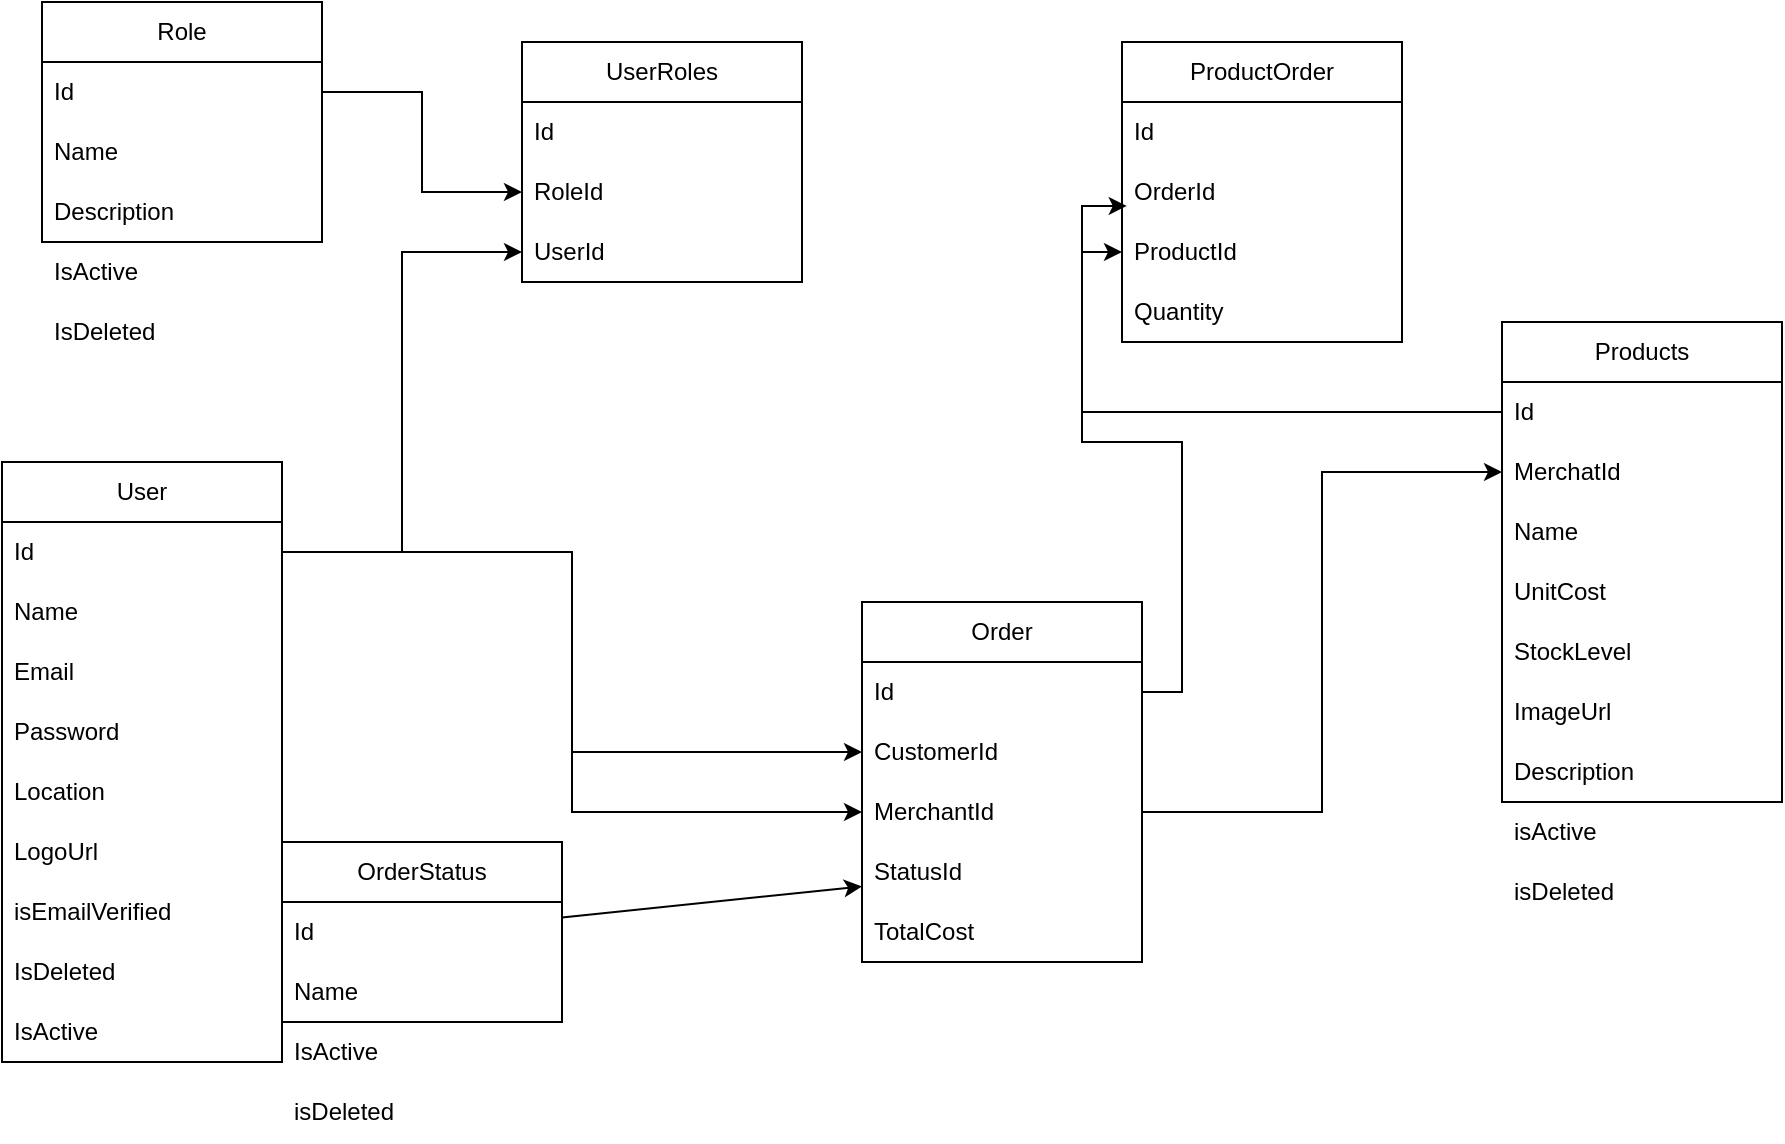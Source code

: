 <mxfile>
    <diagram name="Page-1" id="H7cq9j5dazQBrOLnCZrt">
        <mxGraphModel dx="1578" dy="1552" grid="1" gridSize="10" guides="1" tooltips="1" connect="1" arrows="1" fold="1" page="1" pageScale="1" pageWidth="850" pageHeight="1100" math="0" shadow="0">
            <root>
                <mxCell id="0"/>
                <mxCell id="1" parent="0"/>
                <mxCell id="MdQLU8iU2iNPhBQAKTDL-1" value="User" style="swimlane;fontStyle=0;childLayout=stackLayout;horizontal=1;startSize=30;horizontalStack=0;resizeParent=1;resizeParentMax=0;resizeLast=0;collapsible=1;marginBottom=0;whiteSpace=wrap;html=1;" parent="1" vertex="1">
                    <mxGeometry x="-100" y="-20" width="140" height="300" as="geometry"/>
                </mxCell>
                <mxCell id="MdQLU8iU2iNPhBQAKTDL-2" value="Id" style="text;strokeColor=none;fillColor=none;align=left;verticalAlign=middle;spacingLeft=4;spacingRight=4;overflow=hidden;points=[[0,0.5],[1,0.5]];portConstraint=eastwest;rotatable=0;whiteSpace=wrap;html=1;" parent="MdQLU8iU2iNPhBQAKTDL-1" vertex="1">
                    <mxGeometry y="30" width="140" height="30" as="geometry"/>
                </mxCell>
                <mxCell id="MdQLU8iU2iNPhBQAKTDL-3" value="Name" style="text;strokeColor=none;fillColor=none;align=left;verticalAlign=middle;spacingLeft=4;spacingRight=4;overflow=hidden;points=[[0,0.5],[1,0.5]];portConstraint=eastwest;rotatable=0;whiteSpace=wrap;html=1;" parent="MdQLU8iU2iNPhBQAKTDL-1" vertex="1">
                    <mxGeometry y="60" width="140" height="30" as="geometry"/>
                </mxCell>
                <mxCell id="MdQLU8iU2iNPhBQAKTDL-36" value="Email" style="text;strokeColor=none;fillColor=none;align=left;verticalAlign=middle;spacingLeft=4;spacingRight=4;overflow=hidden;points=[[0,0.5],[1,0.5]];portConstraint=eastwest;rotatable=0;whiteSpace=wrap;html=1;" parent="MdQLU8iU2iNPhBQAKTDL-1" vertex="1">
                    <mxGeometry y="90" width="140" height="30" as="geometry"/>
                </mxCell>
                <mxCell id="MdQLU8iU2iNPhBQAKTDL-37" value="Password" style="text;strokeColor=none;fillColor=none;align=left;verticalAlign=middle;spacingLeft=4;spacingRight=4;overflow=hidden;points=[[0,0.5],[1,0.5]];portConstraint=eastwest;rotatable=0;whiteSpace=wrap;html=1;" parent="MdQLU8iU2iNPhBQAKTDL-1" vertex="1">
                    <mxGeometry y="120" width="140" height="30" as="geometry"/>
                </mxCell>
                <mxCell id="MdQLU8iU2iNPhBQAKTDL-4" value="Location" style="text;strokeColor=none;fillColor=none;align=left;verticalAlign=middle;spacingLeft=4;spacingRight=4;overflow=hidden;points=[[0,0.5],[1,0.5]];portConstraint=eastwest;rotatable=0;whiteSpace=wrap;html=1;" parent="MdQLU8iU2iNPhBQAKTDL-1" vertex="1">
                    <mxGeometry y="150" width="140" height="30" as="geometry"/>
                </mxCell>
                <mxCell id="MdQLU8iU2iNPhBQAKTDL-38" value="LogoUrl" style="text;strokeColor=none;fillColor=none;align=left;verticalAlign=middle;spacingLeft=4;spacingRight=4;overflow=hidden;points=[[0,0.5],[1,0.5]];portConstraint=eastwest;rotatable=0;whiteSpace=wrap;html=1;" parent="MdQLU8iU2iNPhBQAKTDL-1" vertex="1">
                    <mxGeometry y="180" width="140" height="30" as="geometry"/>
                </mxCell>
                <mxCell id="12" value="isEmailVerified" style="text;strokeColor=none;fillColor=none;align=left;verticalAlign=middle;spacingLeft=4;spacingRight=4;overflow=hidden;points=[[0,0.5],[1,0.5]];portConstraint=eastwest;rotatable=0;whiteSpace=wrap;html=1;" parent="MdQLU8iU2iNPhBQAKTDL-1" vertex="1">
                    <mxGeometry y="210" width="140" height="30" as="geometry"/>
                </mxCell>
                <mxCell id="21" value="IsDeleted" style="text;strokeColor=none;fillColor=none;align=left;verticalAlign=middle;spacingLeft=4;spacingRight=4;overflow=hidden;points=[[0,0.5],[1,0.5]];portConstraint=eastwest;rotatable=0;whiteSpace=wrap;html=1;" parent="MdQLU8iU2iNPhBQAKTDL-1" vertex="1">
                    <mxGeometry y="240" width="140" height="30" as="geometry"/>
                </mxCell>
                <mxCell id="28" value="IsActive" style="text;strokeColor=none;fillColor=none;align=left;verticalAlign=middle;spacingLeft=4;spacingRight=4;overflow=hidden;points=[[0,0.5],[1,0.5]];portConstraint=eastwest;rotatable=0;whiteSpace=wrap;html=1;" vertex="1" parent="MdQLU8iU2iNPhBQAKTDL-1">
                    <mxGeometry y="270" width="140" height="30" as="geometry"/>
                </mxCell>
                <mxCell id="MdQLU8iU2iNPhBQAKTDL-6" value="Products" style="swimlane;fontStyle=0;childLayout=stackLayout;horizontal=1;startSize=30;horizontalStack=0;resizeParent=1;resizeParentMax=0;resizeLast=0;collapsible=1;marginBottom=0;whiteSpace=wrap;html=1;" parent="1" vertex="1">
                    <mxGeometry x="650" y="-90" width="140" height="240" as="geometry"/>
                </mxCell>
                <mxCell id="MdQLU8iU2iNPhBQAKTDL-7" value="Id" style="text;strokeColor=none;fillColor=none;align=left;verticalAlign=middle;spacingLeft=4;spacingRight=4;overflow=hidden;points=[[0,0.5],[1,0.5]];portConstraint=eastwest;rotatable=0;whiteSpace=wrap;html=1;" parent="MdQLU8iU2iNPhBQAKTDL-6" vertex="1">
                    <mxGeometry y="30" width="140" height="30" as="geometry"/>
                </mxCell>
                <mxCell id="MdQLU8iU2iNPhBQAKTDL-8" value="MerchatId" style="text;strokeColor=none;fillColor=none;align=left;verticalAlign=middle;spacingLeft=4;spacingRight=4;overflow=hidden;points=[[0,0.5],[1,0.5]];portConstraint=eastwest;rotatable=0;whiteSpace=wrap;html=1;" parent="MdQLU8iU2iNPhBQAKTDL-6" vertex="1">
                    <mxGeometry y="60" width="140" height="30" as="geometry"/>
                </mxCell>
                <mxCell id="MdQLU8iU2iNPhBQAKTDL-9" value="Name" style="text;strokeColor=none;fillColor=none;align=left;verticalAlign=middle;spacingLeft=4;spacingRight=4;overflow=hidden;points=[[0,0.5],[1,0.5]];portConstraint=eastwest;rotatable=0;whiteSpace=wrap;html=1;" parent="MdQLU8iU2iNPhBQAKTDL-6" vertex="1">
                    <mxGeometry y="90" width="140" height="30" as="geometry"/>
                </mxCell>
                <mxCell id="MdQLU8iU2iNPhBQAKTDL-10" value="UnitCost" style="text;strokeColor=none;fillColor=none;align=left;verticalAlign=middle;spacingLeft=4;spacingRight=4;overflow=hidden;points=[[0,0.5],[1,0.5]];portConstraint=eastwest;rotatable=0;whiteSpace=wrap;html=1;" parent="MdQLU8iU2iNPhBQAKTDL-6" vertex="1">
                    <mxGeometry y="120" width="140" height="30" as="geometry"/>
                </mxCell>
                <mxCell id="MdQLU8iU2iNPhBQAKTDL-11" value="StockLevel" style="text;strokeColor=none;fillColor=none;align=left;verticalAlign=middle;spacingLeft=4;spacingRight=4;overflow=hidden;points=[[0,0.5],[1,0.5]];portConstraint=eastwest;rotatable=0;whiteSpace=wrap;html=1;" parent="MdQLU8iU2iNPhBQAKTDL-6" vertex="1">
                    <mxGeometry y="150" width="140" height="30" as="geometry"/>
                </mxCell>
                <mxCell id="MdQLU8iU2iNPhBQAKTDL-12" value="ImageUrl" style="text;strokeColor=none;fillColor=none;align=left;verticalAlign=middle;spacingLeft=4;spacingRight=4;overflow=hidden;points=[[0,0.5],[1,0.5]];portConstraint=eastwest;rotatable=0;whiteSpace=wrap;html=1;" parent="MdQLU8iU2iNPhBQAKTDL-6" vertex="1">
                    <mxGeometry y="180" width="140" height="30" as="geometry"/>
                </mxCell>
                <mxCell id="MdQLU8iU2iNPhBQAKTDL-33" value="Description" style="text;strokeColor=none;fillColor=none;align=left;verticalAlign=middle;spacingLeft=4;spacingRight=4;overflow=hidden;points=[[0,0.5],[1,0.5]];portConstraint=eastwest;rotatable=0;whiteSpace=wrap;html=1;" parent="MdQLU8iU2iNPhBQAKTDL-6" vertex="1">
                    <mxGeometry y="210" width="140" height="30" as="geometry"/>
                </mxCell>
                <mxCell id="26" value="isActive" style="text;strokeColor=none;fillColor=none;align=left;verticalAlign=middle;spacingLeft=4;spacingRight=4;overflow=hidden;points=[[0,0.5],[1,0.5]];portConstraint=eastwest;rotatable=0;whiteSpace=wrap;html=1;" parent="MdQLU8iU2iNPhBQAKTDL-6" vertex="1">
                    <mxGeometry y="240" width="140" height="30" as="geometry"/>
                </mxCell>
                <mxCell id="27" value="isDeleted" style="text;strokeColor=none;fillColor=none;align=left;verticalAlign=middle;spacingLeft=4;spacingRight=4;overflow=hidden;points=[[0,0.5],[1,0.5]];portConstraint=eastwest;rotatable=0;whiteSpace=wrap;html=1;" parent="MdQLU8iU2iNPhBQAKTDL-6" vertex="1">
                    <mxGeometry y="270" width="140" height="30" as="geometry"/>
                </mxCell>
                <mxCell id="MdQLU8iU2iNPhBQAKTDL-13" value="Order" style="swimlane;fontStyle=0;childLayout=stackLayout;horizontal=1;startSize=30;horizontalStack=0;resizeParent=1;resizeParentMax=0;resizeLast=0;collapsible=1;marginBottom=0;whiteSpace=wrap;html=1;" parent="1" vertex="1">
                    <mxGeometry x="330" y="50" width="140" height="180" as="geometry"/>
                </mxCell>
                <mxCell id="MdQLU8iU2iNPhBQAKTDL-14" value="Id" style="text;strokeColor=none;fillColor=none;align=left;verticalAlign=middle;spacingLeft=4;spacingRight=4;overflow=hidden;points=[[0,0.5],[1,0.5]];portConstraint=eastwest;rotatable=0;whiteSpace=wrap;html=1;" parent="MdQLU8iU2iNPhBQAKTDL-13" vertex="1">
                    <mxGeometry y="30" width="140" height="30" as="geometry"/>
                </mxCell>
                <mxCell id="MdQLU8iU2iNPhBQAKTDL-15" value="CustomerId" style="text;strokeColor=none;fillColor=none;align=left;verticalAlign=middle;spacingLeft=4;spacingRight=4;overflow=hidden;points=[[0,0.5],[1,0.5]];portConstraint=eastwest;rotatable=0;whiteSpace=wrap;html=1;" parent="MdQLU8iU2iNPhBQAKTDL-13" vertex="1">
                    <mxGeometry y="60" width="140" height="30" as="geometry"/>
                </mxCell>
                <mxCell id="MdQLU8iU2iNPhBQAKTDL-16" value="MerchantId" style="text;strokeColor=none;fillColor=none;align=left;verticalAlign=middle;spacingLeft=4;spacingRight=4;overflow=hidden;points=[[0,0.5],[1,0.5]];portConstraint=eastwest;rotatable=0;whiteSpace=wrap;html=1;" parent="MdQLU8iU2iNPhBQAKTDL-13" vertex="1">
                    <mxGeometry y="90" width="140" height="30" as="geometry"/>
                </mxCell>
                <mxCell id="MdQLU8iU2iNPhBQAKTDL-34" value="StatusId" style="text;strokeColor=none;fillColor=none;align=left;verticalAlign=middle;spacingLeft=4;spacingRight=4;overflow=hidden;points=[[0,0.5],[1,0.5]];portConstraint=eastwest;rotatable=0;whiteSpace=wrap;html=1;" parent="MdQLU8iU2iNPhBQAKTDL-13" vertex="1">
                    <mxGeometry y="120" width="140" height="30" as="geometry"/>
                </mxCell>
                <mxCell id="MdQLU8iU2iNPhBQAKTDL-35" value="TotalCost" style="text;strokeColor=none;fillColor=none;align=left;verticalAlign=middle;spacingLeft=4;spacingRight=4;overflow=hidden;points=[[0,0.5],[1,0.5]];portConstraint=eastwest;rotatable=0;whiteSpace=wrap;html=1;" parent="MdQLU8iU2iNPhBQAKTDL-13" vertex="1">
                    <mxGeometry y="150" width="140" height="30" as="geometry"/>
                </mxCell>
                <mxCell id="MdQLU8iU2iNPhBQAKTDL-18" value="ProductOrder" style="swimlane;fontStyle=0;childLayout=stackLayout;horizontal=1;startSize=30;horizontalStack=0;resizeParent=1;resizeParentMax=0;resizeLast=0;collapsible=1;marginBottom=0;whiteSpace=wrap;html=1;" parent="1" vertex="1">
                    <mxGeometry x="460" y="-230" width="140" height="150" as="geometry"/>
                </mxCell>
                <mxCell id="MdQLU8iU2iNPhBQAKTDL-19" value="Id" style="text;strokeColor=none;fillColor=none;align=left;verticalAlign=middle;spacingLeft=4;spacingRight=4;overflow=hidden;points=[[0,0.5],[1,0.5]];portConstraint=eastwest;rotatable=0;whiteSpace=wrap;html=1;" parent="MdQLU8iU2iNPhBQAKTDL-18" vertex="1">
                    <mxGeometry y="30" width="140" height="30" as="geometry"/>
                </mxCell>
                <mxCell id="MdQLU8iU2iNPhBQAKTDL-20" value="OrderId" style="text;strokeColor=none;fillColor=none;align=left;verticalAlign=middle;spacingLeft=4;spacingRight=4;overflow=hidden;points=[[0,0.5],[1,0.5]];portConstraint=eastwest;rotatable=0;whiteSpace=wrap;html=1;" parent="MdQLU8iU2iNPhBQAKTDL-18" vertex="1">
                    <mxGeometry y="60" width="140" height="30" as="geometry"/>
                </mxCell>
                <mxCell id="MdQLU8iU2iNPhBQAKTDL-21" value="ProductId" style="text;strokeColor=none;fillColor=none;align=left;verticalAlign=middle;spacingLeft=4;spacingRight=4;overflow=hidden;points=[[0,0.5],[1,0.5]];portConstraint=eastwest;rotatable=0;whiteSpace=wrap;html=1;" parent="MdQLU8iU2iNPhBQAKTDL-18" vertex="1">
                    <mxGeometry y="90" width="140" height="30" as="geometry"/>
                </mxCell>
                <mxCell id="MdQLU8iU2iNPhBQAKTDL-22" value="Quantity" style="text;strokeColor=none;fillColor=none;align=left;verticalAlign=middle;spacingLeft=4;spacingRight=4;overflow=hidden;points=[[0,0.5],[1,0.5]];portConstraint=eastwest;rotatable=0;whiteSpace=wrap;html=1;" parent="MdQLU8iU2iNPhBQAKTDL-18" vertex="1">
                    <mxGeometry y="120" width="140" height="30" as="geometry"/>
                </mxCell>
                <mxCell id="MdQLU8iU2iNPhBQAKTDL-23" style="edgeStyle=orthogonalEdgeStyle;rounded=0;orthogonalLoop=1;jettySize=auto;html=1;entryX=0.017;entryY=0.733;entryDx=0;entryDy=0;entryPerimeter=0;" parent="1" source="MdQLU8iU2iNPhBQAKTDL-14" target="MdQLU8iU2iNPhBQAKTDL-20" edge="1">
                    <mxGeometry relative="1" as="geometry"/>
                </mxCell>
                <mxCell id="MdQLU8iU2iNPhBQAKTDL-25" style="edgeStyle=orthogonalEdgeStyle;rounded=0;orthogonalLoop=1;jettySize=auto;html=1;entryX=0;entryY=0.5;entryDx=0;entryDy=0;" parent="1" source="MdQLU8iU2iNPhBQAKTDL-7" target="MdQLU8iU2iNPhBQAKTDL-21" edge="1">
                    <mxGeometry relative="1" as="geometry"/>
                </mxCell>
                <mxCell id="MdQLU8iU2iNPhBQAKTDL-32" style="edgeStyle=orthogonalEdgeStyle;rounded=0;orthogonalLoop=1;jettySize=auto;html=1;entryX=0;entryY=0.5;entryDx=0;entryDy=0;" parent="1" source="MdQLU8iU2iNPhBQAKTDL-16" target="MdQLU8iU2iNPhBQAKTDL-8" edge="1">
                    <mxGeometry relative="1" as="geometry"/>
                </mxCell>
                <mxCell id="MdQLU8iU2iNPhBQAKTDL-39" value="Role" style="swimlane;fontStyle=0;childLayout=stackLayout;horizontal=1;startSize=30;horizontalStack=0;resizeParent=1;resizeParentMax=0;resizeLast=0;collapsible=1;marginBottom=0;whiteSpace=wrap;html=1;" parent="1" vertex="1">
                    <mxGeometry x="-80" y="-250" width="140" height="120" as="geometry"/>
                </mxCell>
                <mxCell id="MdQLU8iU2iNPhBQAKTDL-40" value="Id" style="text;strokeColor=none;fillColor=none;align=left;verticalAlign=middle;spacingLeft=4;spacingRight=4;overflow=hidden;points=[[0,0.5],[1,0.5]];portConstraint=eastwest;rotatable=0;whiteSpace=wrap;html=1;" parent="MdQLU8iU2iNPhBQAKTDL-39" vertex="1">
                    <mxGeometry y="30" width="140" height="30" as="geometry"/>
                </mxCell>
                <mxCell id="MdQLU8iU2iNPhBQAKTDL-41" value="Name" style="text;strokeColor=none;fillColor=none;align=left;verticalAlign=middle;spacingLeft=4;spacingRight=4;overflow=hidden;points=[[0,0.5],[1,0.5]];portConstraint=eastwest;rotatable=0;whiteSpace=wrap;html=1;" parent="MdQLU8iU2iNPhBQAKTDL-39" vertex="1">
                    <mxGeometry y="60" width="140" height="30" as="geometry"/>
                </mxCell>
                <mxCell id="MdQLU8iU2iNPhBQAKTDL-42" value="Description" style="text;strokeColor=none;fillColor=none;align=left;verticalAlign=middle;spacingLeft=4;spacingRight=4;overflow=hidden;points=[[0,0.5],[1,0.5]];portConstraint=eastwest;rotatable=0;whiteSpace=wrap;html=1;" parent="MdQLU8iU2iNPhBQAKTDL-39" vertex="1">
                    <mxGeometry y="90" width="140" height="30" as="geometry"/>
                </mxCell>
                <mxCell id="10" value="IsActive&amp;nbsp;" style="text;strokeColor=none;fillColor=none;align=left;verticalAlign=middle;spacingLeft=4;spacingRight=4;overflow=hidden;points=[[0,0.5],[1,0.5]];portConstraint=eastwest;rotatable=0;whiteSpace=wrap;html=1;" parent="MdQLU8iU2iNPhBQAKTDL-39" vertex="1">
                    <mxGeometry y="120" width="140" height="30" as="geometry"/>
                </mxCell>
                <mxCell id="11" value="IsDeleted" style="text;strokeColor=none;fillColor=none;align=left;verticalAlign=middle;spacingLeft=4;spacingRight=4;overflow=hidden;points=[[0,0.5],[1,0.5]];portConstraint=eastwest;rotatable=0;whiteSpace=wrap;html=1;" parent="MdQLU8iU2iNPhBQAKTDL-39" vertex="1">
                    <mxGeometry y="150" width="140" height="30" as="geometry"/>
                </mxCell>
                <mxCell id="MdQLU8iU2iNPhBQAKTDL-70" value="UserRoles" style="swimlane;fontStyle=0;childLayout=stackLayout;horizontal=1;startSize=30;horizontalStack=0;resizeParent=1;resizeParentMax=0;resizeLast=0;collapsible=1;marginBottom=0;whiteSpace=wrap;html=1;" parent="1" vertex="1">
                    <mxGeometry x="160" y="-230" width="140" height="120" as="geometry"/>
                </mxCell>
                <mxCell id="MdQLU8iU2iNPhBQAKTDL-71" value="Id" style="text;strokeColor=none;fillColor=none;align=left;verticalAlign=middle;spacingLeft=4;spacingRight=4;overflow=hidden;points=[[0,0.5],[1,0.5]];portConstraint=eastwest;rotatable=0;whiteSpace=wrap;html=1;" parent="MdQLU8iU2iNPhBQAKTDL-70" vertex="1">
                    <mxGeometry y="30" width="140" height="30" as="geometry"/>
                </mxCell>
                <mxCell id="MdQLU8iU2iNPhBQAKTDL-72" value="RoleId" style="text;strokeColor=none;fillColor=none;align=left;verticalAlign=middle;spacingLeft=4;spacingRight=4;overflow=hidden;points=[[0,0.5],[1,0.5]];portConstraint=eastwest;rotatable=0;whiteSpace=wrap;html=1;" parent="MdQLU8iU2iNPhBQAKTDL-70" vertex="1">
                    <mxGeometry y="60" width="140" height="30" as="geometry"/>
                </mxCell>
                <mxCell id="MdQLU8iU2iNPhBQAKTDL-73" value="UserId" style="text;strokeColor=none;fillColor=none;align=left;verticalAlign=middle;spacingLeft=4;spacingRight=4;overflow=hidden;points=[[0,0.5],[1,0.5]];portConstraint=eastwest;rotatable=0;whiteSpace=wrap;html=1;" parent="MdQLU8iU2iNPhBQAKTDL-70" vertex="1">
                    <mxGeometry y="90" width="140" height="30" as="geometry"/>
                </mxCell>
                <mxCell id="MdQLU8iU2iNPhBQAKTDL-81" style="edgeStyle=orthogonalEdgeStyle;rounded=0;orthogonalLoop=1;jettySize=auto;html=1;" parent="1" source="MdQLU8iU2iNPhBQAKTDL-40" target="MdQLU8iU2iNPhBQAKTDL-72" edge="1">
                    <mxGeometry relative="1" as="geometry"/>
                </mxCell>
                <mxCell id="MdQLU8iU2iNPhBQAKTDL-87" style="edgeStyle=orthogonalEdgeStyle;rounded=0;orthogonalLoop=1;jettySize=auto;html=1;" parent="1" source="MdQLU8iU2iNPhBQAKTDL-2" target="MdQLU8iU2iNPhBQAKTDL-73" edge="1">
                    <mxGeometry relative="1" as="geometry"/>
                </mxCell>
                <mxCell id="MdQLU8iU2iNPhBQAKTDL-89" style="edgeStyle=orthogonalEdgeStyle;rounded=0;orthogonalLoop=1;jettySize=auto;html=1;entryX=0;entryY=0.5;entryDx=0;entryDy=0;" parent="1" source="MdQLU8iU2iNPhBQAKTDL-2" target="MdQLU8iU2iNPhBQAKTDL-15" edge="1">
                    <mxGeometry relative="1" as="geometry"/>
                </mxCell>
                <mxCell id="MdQLU8iU2iNPhBQAKTDL-90" style="edgeStyle=orthogonalEdgeStyle;rounded=0;orthogonalLoop=1;jettySize=auto;html=1;" parent="1" source="MdQLU8iU2iNPhBQAKTDL-2" target="MdQLU8iU2iNPhBQAKTDL-16" edge="1">
                    <mxGeometry relative="1" as="geometry"/>
                </mxCell>
                <mxCell id="9" style="edgeStyle=none;html=1;" parent="1" source="2" target="MdQLU8iU2iNPhBQAKTDL-34" edge="1">
                    <mxGeometry relative="1" as="geometry"/>
                </mxCell>
                <mxCell id="2" value="OrderStatus" style="swimlane;fontStyle=0;childLayout=stackLayout;horizontal=1;startSize=30;horizontalStack=0;resizeParent=1;resizeParentMax=0;resizeLast=0;collapsible=1;marginBottom=0;whiteSpace=wrap;html=1;" parent="1" vertex="1">
                    <mxGeometry x="40" y="170" width="140" height="90" as="geometry"/>
                </mxCell>
                <mxCell id="3" value="Id" style="text;strokeColor=none;fillColor=none;align=left;verticalAlign=middle;spacingLeft=4;spacingRight=4;overflow=hidden;points=[[0,0.5],[1,0.5]];portConstraint=eastwest;rotatable=0;whiteSpace=wrap;html=1;" parent="2" vertex="1">
                    <mxGeometry y="30" width="140" height="30" as="geometry"/>
                </mxCell>
                <mxCell id="4" value="Name" style="text;strokeColor=none;fillColor=none;align=left;verticalAlign=middle;spacingLeft=4;spacingRight=4;overflow=hidden;points=[[0,0.5],[1,0.5]];portConstraint=eastwest;rotatable=0;whiteSpace=wrap;html=1;" parent="2" vertex="1">
                    <mxGeometry y="60" width="140" height="30" as="geometry"/>
                </mxCell>
                <mxCell id="24" value="IsActive" style="text;strokeColor=none;fillColor=none;align=left;verticalAlign=middle;spacingLeft=4;spacingRight=4;overflow=hidden;points=[[0,0.5],[1,0.5]];portConstraint=eastwest;rotatable=0;whiteSpace=wrap;html=1;" parent="2" vertex="1">
                    <mxGeometry y="90" width="140" height="30" as="geometry"/>
                </mxCell>
                <mxCell id="25" value="isDeleted" style="text;strokeColor=none;fillColor=none;align=left;verticalAlign=middle;spacingLeft=4;spacingRight=4;overflow=hidden;points=[[0,0.5],[1,0.5]];portConstraint=eastwest;rotatable=0;whiteSpace=wrap;html=1;" parent="2" vertex="1">
                    <mxGeometry y="120" width="140" height="30" as="geometry"/>
                </mxCell>
            </root>
        </mxGraphModel>
    </diagram>
</mxfile>
